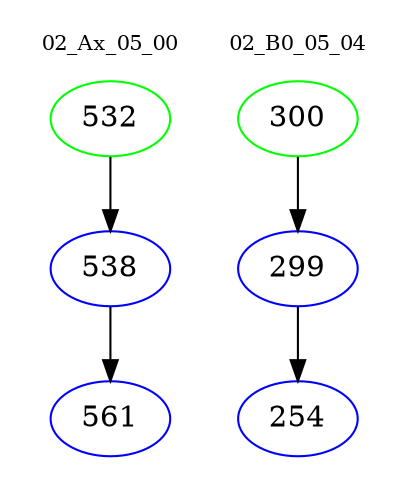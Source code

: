 digraph{
subgraph cluster_0 {
color = white
label = "02_Ax_05_00";
fontsize=10;
T0_532 [label="532", color="green"]
T0_532 -> T0_538 [color="black"]
T0_538 [label="538", color="blue"]
T0_538 -> T0_561 [color="black"]
T0_561 [label="561", color="blue"]
}
subgraph cluster_1 {
color = white
label = "02_B0_05_04";
fontsize=10;
T1_300 [label="300", color="green"]
T1_300 -> T1_299 [color="black"]
T1_299 [label="299", color="blue"]
T1_299 -> T1_254 [color="black"]
T1_254 [label="254", color="blue"]
}
}

